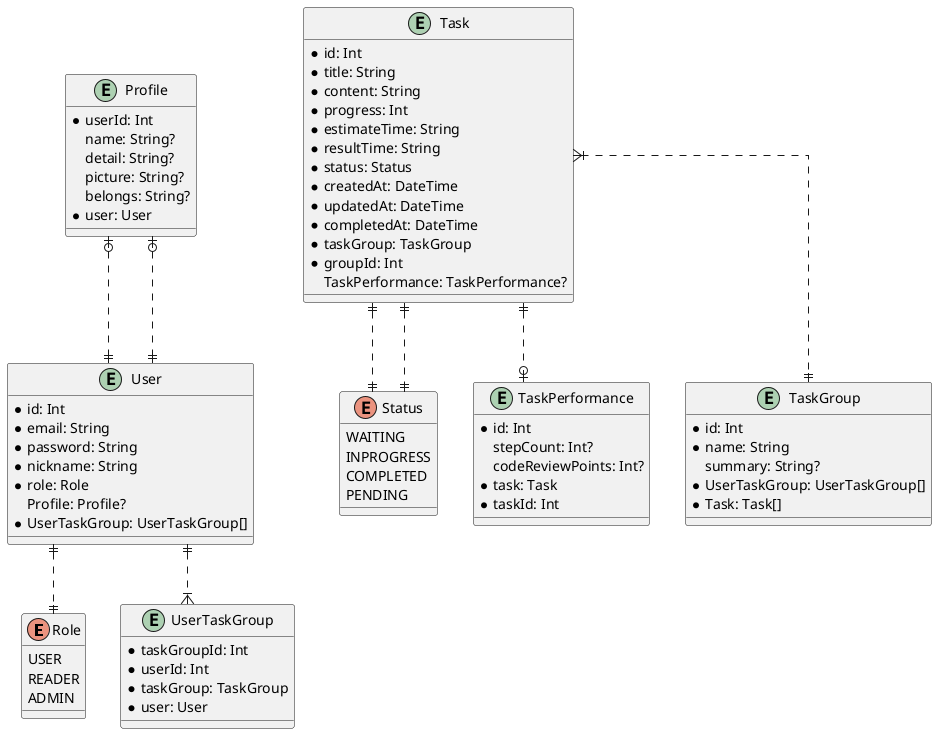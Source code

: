@startuml

skinparam linetype ortho

enum Role {
  USER
  READER
  ADMIN
}

enum Status {
  WAITING
  INPROGRESS
  COMPLETED
  PENDING
}

entity Profile {
  * userId: Int
  name: String?
  detail: String?
  picture: String?
  belongs: String?
  * user: User
}

entity User {
  * id: Int
  * email: String
  * password: String
  * nickname: String
  * role: Role
  Profile: Profile?
  * UserTaskGroup: UserTaskGroup[]
}

entity Task {
  * id: Int
  * title: String
  * content: String
  * progress: Int
  * estimateTime: String
  * resultTime: String
  * status: Status
  * createdAt: DateTime
  * updatedAt: DateTime
  * completedAt: DateTime
  * taskGroup: TaskGroup
  * groupId: Int
  TaskPerformance: TaskPerformance?
}

entity TaskPerformance {
  * id: Int
  stepCount: Int?
  codeReviewPoints: Int?
  * task: Task
  * taskId: Int
}

entity TaskGroup {
  * id: Int
  * name: String
  summary: String?
  * UserTaskGroup: UserTaskGroup[]
  * Task: Task[]
}

entity UserTaskGroup {
  * taskGroupId: Int
  * userId: Int
  * taskGroup: TaskGroup
  * user: User
}

Profile |o..|| User
Profile |o..|| User
Task ||..|| Status
Task ||..o| TaskPerformance
Task }|..|| TaskGroup
User ||..|{ UserTaskGroup
User ||..|| Role
Task ||..|| Status

@enduml

